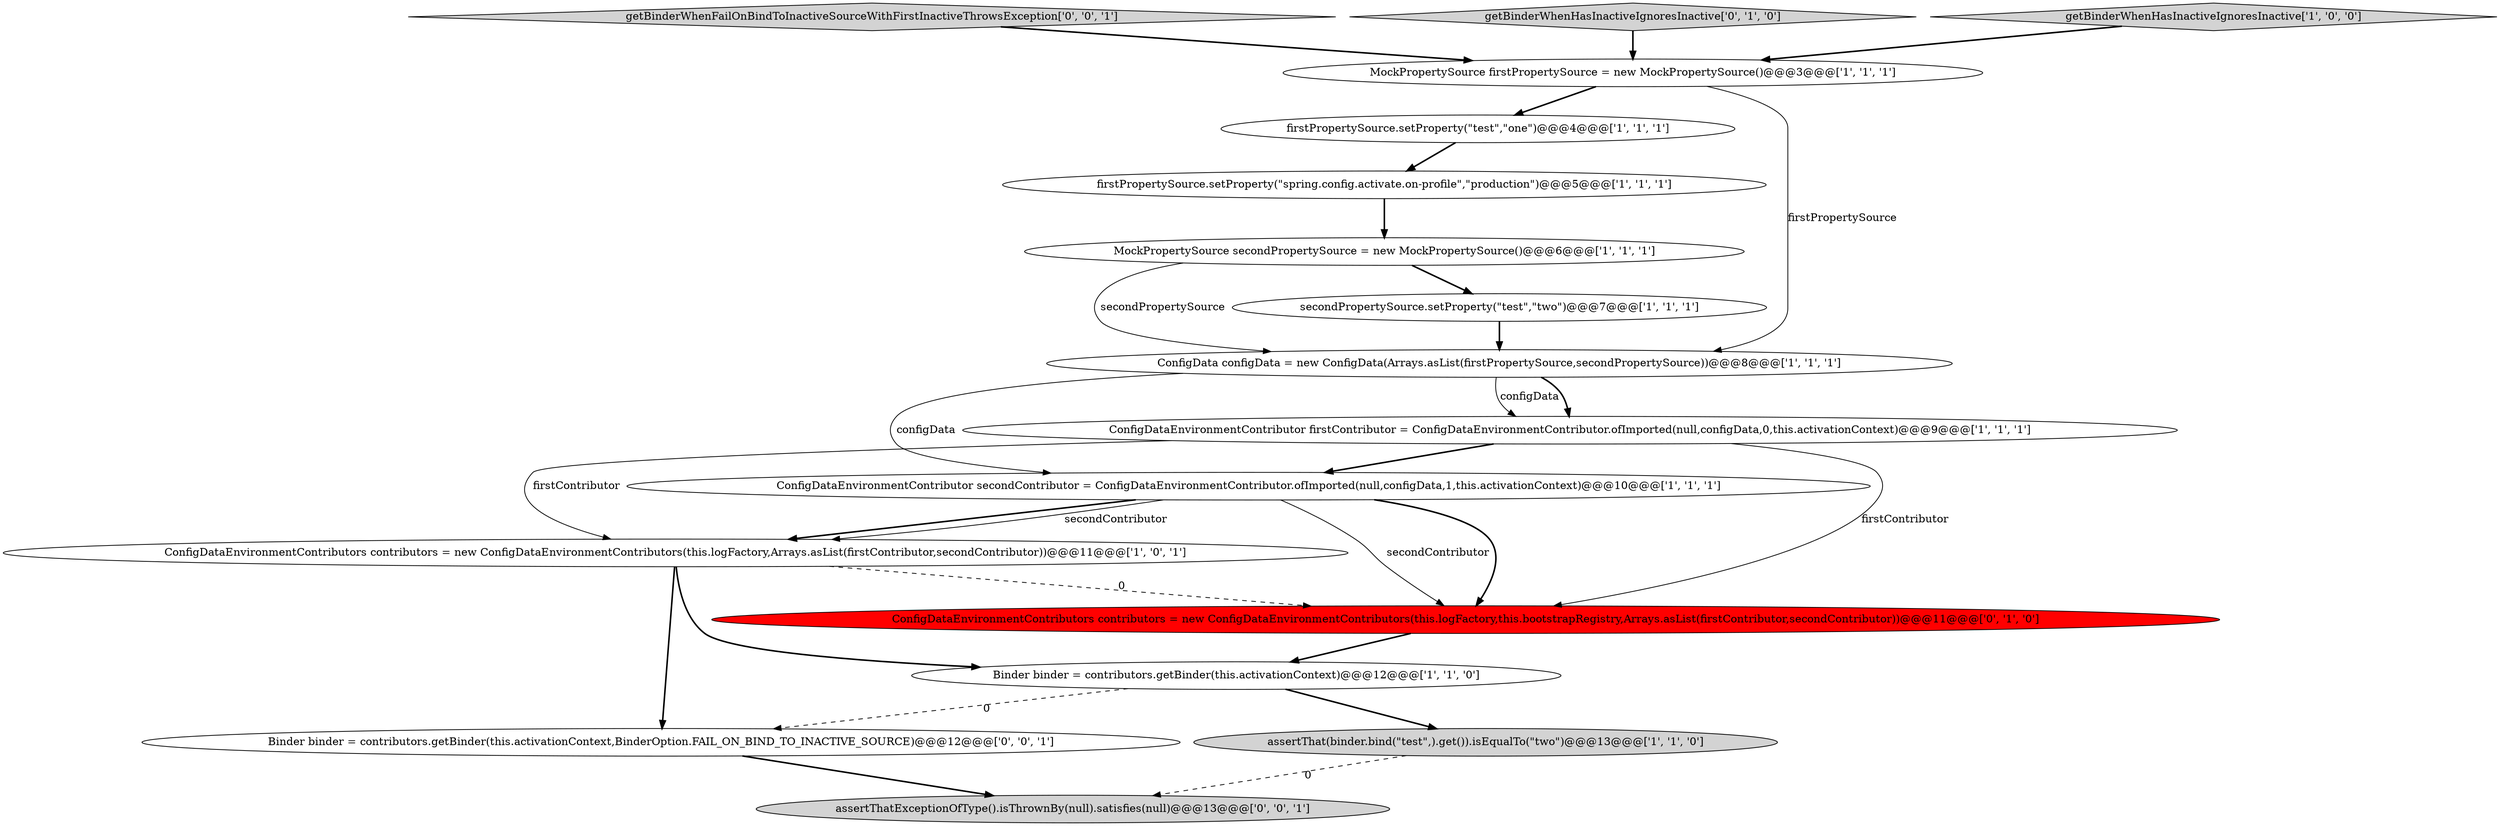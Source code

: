 digraph {
0 [style = filled, label = "secondPropertySource.setProperty(\"test\",\"two\")@@@7@@@['1', '1', '1']", fillcolor = white, shape = ellipse image = "AAA0AAABBB1BBB"];
12 [style = filled, label = "ConfigDataEnvironmentContributors contributors = new ConfigDataEnvironmentContributors(this.logFactory,this.bootstrapRegistry,Arrays.asList(firstContributor,secondContributor))@@@11@@@['0', '1', '0']", fillcolor = red, shape = ellipse image = "AAA1AAABBB2BBB"];
1 [style = filled, label = "MockPropertySource firstPropertySource = new MockPropertySource()@@@3@@@['1', '1', '1']", fillcolor = white, shape = ellipse image = "AAA0AAABBB1BBB"];
6 [style = filled, label = "ConfigDataEnvironmentContributor secondContributor = ConfigDataEnvironmentContributor.ofImported(null,configData,1,this.activationContext)@@@10@@@['1', '1', '1']", fillcolor = white, shape = ellipse image = "AAA0AAABBB1BBB"];
5 [style = filled, label = "Binder binder = contributors.getBinder(this.activationContext)@@@12@@@['1', '1', '0']", fillcolor = white, shape = ellipse image = "AAA0AAABBB1BBB"];
7 [style = filled, label = "firstPropertySource.setProperty(\"spring.config.activate.on-profile\",\"production\")@@@5@@@['1', '1', '1']", fillcolor = white, shape = ellipse image = "AAA0AAABBB1BBB"];
2 [style = filled, label = "MockPropertySource secondPropertySource = new MockPropertySource()@@@6@@@['1', '1', '1']", fillcolor = white, shape = ellipse image = "AAA0AAABBB1BBB"];
4 [style = filled, label = "ConfigDataEnvironmentContributor firstContributor = ConfigDataEnvironmentContributor.ofImported(null,configData,0,this.activationContext)@@@9@@@['1', '1', '1']", fillcolor = white, shape = ellipse image = "AAA0AAABBB1BBB"];
8 [style = filled, label = "firstPropertySource.setProperty(\"test\",\"one\")@@@4@@@['1', '1', '1']", fillcolor = white, shape = ellipse image = "AAA0AAABBB1BBB"];
14 [style = filled, label = "getBinderWhenFailOnBindToInactiveSourceWithFirstInactiveThrowsException['0', '0', '1']", fillcolor = lightgray, shape = diamond image = "AAA0AAABBB3BBB"];
15 [style = filled, label = "Binder binder = contributors.getBinder(this.activationContext,BinderOption.FAIL_ON_BIND_TO_INACTIVE_SOURCE)@@@12@@@['0', '0', '1']", fillcolor = white, shape = ellipse image = "AAA0AAABBB3BBB"];
11 [style = filled, label = "ConfigDataEnvironmentContributors contributors = new ConfigDataEnvironmentContributors(this.logFactory,Arrays.asList(firstContributor,secondContributor))@@@11@@@['1', '0', '1']", fillcolor = white, shape = ellipse image = "AAA0AAABBB1BBB"];
13 [style = filled, label = "getBinderWhenHasInactiveIgnoresInactive['0', '1', '0']", fillcolor = lightgray, shape = diamond image = "AAA0AAABBB2BBB"];
3 [style = filled, label = "assertThat(binder.bind(\"test\",).get()).isEqualTo(\"two\")@@@13@@@['1', '1', '0']", fillcolor = lightgray, shape = ellipse image = "AAA0AAABBB1BBB"];
16 [style = filled, label = "assertThatExceptionOfType().isThrownBy(null).satisfies(null)@@@13@@@['0', '0', '1']", fillcolor = lightgray, shape = ellipse image = "AAA0AAABBB3BBB"];
10 [style = filled, label = "getBinderWhenHasInactiveIgnoresInactive['1', '0', '0']", fillcolor = lightgray, shape = diamond image = "AAA0AAABBB1BBB"];
9 [style = filled, label = "ConfigData configData = new ConfigData(Arrays.asList(firstPropertySource,secondPropertySource))@@@8@@@['1', '1', '1']", fillcolor = white, shape = ellipse image = "AAA0AAABBB1BBB"];
5->3 [style = bold, label=""];
0->9 [style = bold, label=""];
9->4 [style = solid, label="configData"];
1->8 [style = bold, label=""];
12->5 [style = bold, label=""];
4->6 [style = bold, label=""];
9->4 [style = bold, label=""];
4->11 [style = solid, label="firstContributor"];
11->12 [style = dashed, label="0"];
15->16 [style = bold, label=""];
1->9 [style = solid, label="firstPropertySource"];
2->9 [style = solid, label="secondPropertySource"];
13->1 [style = bold, label=""];
11->15 [style = bold, label=""];
8->7 [style = bold, label=""];
14->1 [style = bold, label=""];
6->12 [style = solid, label="secondContributor"];
11->5 [style = bold, label=""];
2->0 [style = bold, label=""];
7->2 [style = bold, label=""];
6->11 [style = bold, label=""];
6->11 [style = solid, label="secondContributor"];
10->1 [style = bold, label=""];
4->12 [style = solid, label="firstContributor"];
5->15 [style = dashed, label="0"];
9->6 [style = solid, label="configData"];
3->16 [style = dashed, label="0"];
6->12 [style = bold, label=""];
}
